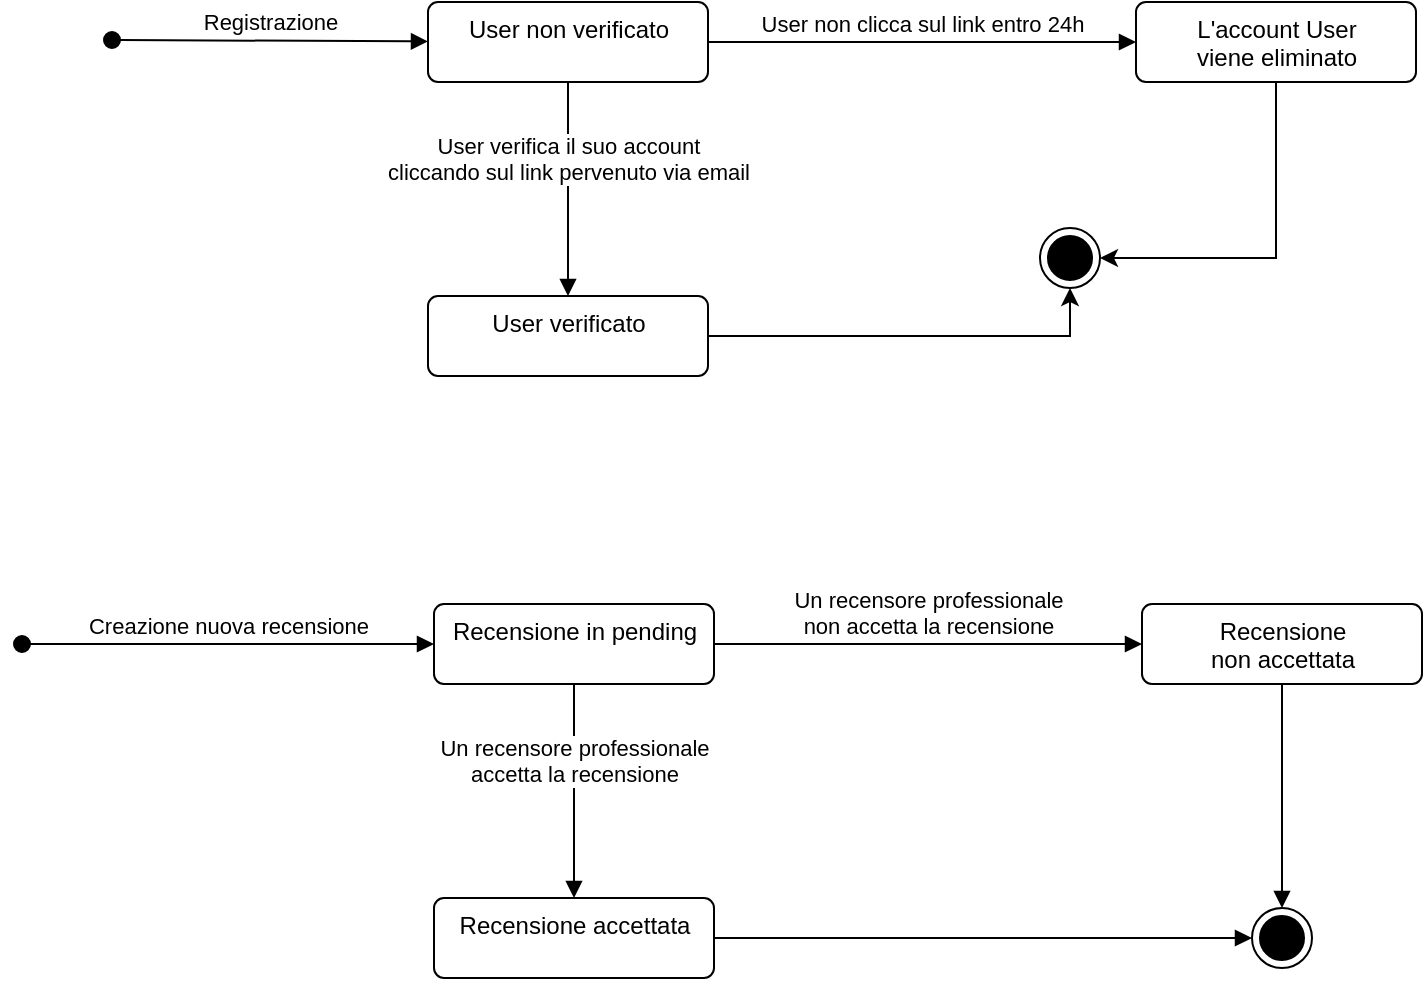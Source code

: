 <mxfile version="13.9.9" type="device"><diagram id="dQZdADn0FvpVYyPZ7qnr" name="Page-1"><mxGraphModel dx="1171" dy="813" grid="0" gridSize="10" guides="1" tooltips="1" connect="1" arrows="1" fold="1" page="0" pageScale="1" pageWidth="827" pageHeight="1169" math="0" shadow="0"><root><mxCell id="0"/><mxCell id="1" parent="0"/><mxCell id="jmtg8EXLMr4N2F-ADB7k-2" value="Registrazione" style="html=1;verticalAlign=bottom;startArrow=oval;startFill=1;endArrow=block;startSize=8;" parent="1" target="jmtg8EXLMr4N2F-ADB7k-3" edge="1"><mxGeometry width="60" relative="1" as="geometry"><mxPoint x="-74" y="329" as="sourcePoint"/><mxPoint x="-14" y="329" as="targetPoint"/></mxGeometry></mxCell><mxCell id="jmtg8EXLMr4N2F-ADB7k-3" value="User non verificato" style="html=1;align=center;verticalAlign=top;rounded=1;absoluteArcSize=1;arcSize=10;dashed=0;" parent="1" vertex="1"><mxGeometry x="84" y="310" width="140" height="40" as="geometry"/></mxCell><mxCell id="jmtg8EXLMr4N2F-ADB7k-4" value="User verifica il suo account&lt;br&gt;cliccando sul link pervenuto via email" style="html=1;verticalAlign=bottom;endArrow=block;entryX=0.5;entryY=0;entryDx=0;entryDy=0;" parent="1" source="jmtg8EXLMr4N2F-ADB7k-3" target="jmtg8EXLMr4N2F-ADB7k-5" edge="1"><mxGeometry width="80" relative="1" as="geometry"><mxPoint x="160" y="284" as="sourcePoint"/><mxPoint x="154" y="442" as="targetPoint"/></mxGeometry></mxCell><mxCell id="jmtg8EXLMr4N2F-ADB7k-9" style="edgeStyle=orthogonalEdgeStyle;rounded=0;orthogonalLoop=1;jettySize=auto;html=1;entryX=0.5;entryY=1;entryDx=0;entryDy=0;" parent="1" source="jmtg8EXLMr4N2F-ADB7k-5" target="jmtg8EXLMr4N2F-ADB7k-8" edge="1"><mxGeometry relative="1" as="geometry"/></mxCell><mxCell id="jmtg8EXLMr4N2F-ADB7k-5" value="User verificato" style="html=1;align=center;verticalAlign=top;rounded=1;absoluteArcSize=1;arcSize=10;dashed=0;" parent="1" vertex="1"><mxGeometry x="84" y="457" width="140" height="40" as="geometry"/></mxCell><mxCell id="jmtg8EXLMr4N2F-ADB7k-6" value="User non clicca sul link entro 24h" style="html=1;verticalAlign=bottom;endArrow=block;" parent="1" source="jmtg8EXLMr4N2F-ADB7k-3" target="jmtg8EXLMr4N2F-ADB7k-7" edge="1"><mxGeometry width="80" relative="1" as="geometry"><mxPoint x="164" y="360" as="sourcePoint"/><mxPoint x="422" y="330" as="targetPoint"/></mxGeometry></mxCell><mxCell id="jmtg8EXLMr4N2F-ADB7k-10" style="edgeStyle=orthogonalEdgeStyle;rounded=0;orthogonalLoop=1;jettySize=auto;html=1;" parent="1" source="jmtg8EXLMr4N2F-ADB7k-7" target="jmtg8EXLMr4N2F-ADB7k-8" edge="1"><mxGeometry relative="1" as="geometry"><Array as="points"><mxPoint x="508" y="438"/></Array></mxGeometry></mxCell><mxCell id="jmtg8EXLMr4N2F-ADB7k-7" value="L'account User &lt;br&gt;viene eliminato" style="html=1;align=center;verticalAlign=top;rounded=1;absoluteArcSize=1;arcSize=10;dashed=0;" parent="1" vertex="1"><mxGeometry x="438" y="310" width="140" height="40" as="geometry"/></mxCell><mxCell id="jmtg8EXLMr4N2F-ADB7k-8" value="" style="ellipse;html=1;shape=endState;fillColor=#000000;strokeColor=#000000;" parent="1" vertex="1"><mxGeometry x="390" y="423" width="30" height="30" as="geometry"/></mxCell><mxCell id="jmtg8EXLMr4N2F-ADB7k-11" value="Creazione nuova recensione" style="html=1;verticalAlign=bottom;startArrow=oval;startFill=1;endArrow=block;startSize=8;" parent="1" target="jmtg8EXLMr4N2F-ADB7k-12" edge="1"><mxGeometry width="60" relative="1" as="geometry"><mxPoint x="-119" y="631" as="sourcePoint"/><mxPoint x="-11" y="630" as="targetPoint"/></mxGeometry></mxCell><mxCell id="jmtg8EXLMr4N2F-ADB7k-12" value="Recensione in pending" style="html=1;align=center;verticalAlign=top;rounded=1;absoluteArcSize=1;arcSize=10;dashed=0;" parent="1" vertex="1"><mxGeometry x="87" y="611" width="140" height="40" as="geometry"/></mxCell><mxCell id="jmtg8EXLMr4N2F-ADB7k-13" value="Un recensore professionale &lt;br&gt;accetta la recensione" style="html=1;verticalAlign=bottom;endArrow=block;entryX=0.5;entryY=0;entryDx=0;entryDy=0;" parent="1" source="jmtg8EXLMr4N2F-ADB7k-12" target="jmtg8EXLMr4N2F-ADB7k-15" edge="1"><mxGeometry width="80" relative="1" as="geometry"><mxPoint x="163" y="585" as="sourcePoint"/><mxPoint x="157" y="743" as="targetPoint"/></mxGeometry></mxCell><mxCell id="jmtg8EXLMr4N2F-ADB7k-15" value="Recensione accettata" style="html=1;align=center;verticalAlign=top;rounded=1;absoluteArcSize=1;arcSize=10;dashed=0;" parent="1" vertex="1"><mxGeometry x="87" y="758" width="140" height="40" as="geometry"/></mxCell><mxCell id="jmtg8EXLMr4N2F-ADB7k-18" value="Recensione &lt;br&gt;non accettata" style="html=1;align=center;verticalAlign=top;rounded=1;absoluteArcSize=1;arcSize=10;dashed=0;" parent="1" vertex="1"><mxGeometry x="441" y="611" width="140" height="40" as="geometry"/></mxCell><mxCell id="jmtg8EXLMr4N2F-ADB7k-19" value="" style="ellipse;html=1;shape=endState;fillColor=#000000;strokeColor=#000000;" parent="1" vertex="1"><mxGeometry x="496" y="763" width="30" height="30" as="geometry"/></mxCell><mxCell id="jmtg8EXLMr4N2F-ADB7k-20" value="Un recensore professionale &lt;br&gt;non accetta la recensione" style="html=1;verticalAlign=bottom;endArrow=block;" parent="1" source="jmtg8EXLMr4N2F-ADB7k-12" target="jmtg8EXLMr4N2F-ADB7k-18" edge="1"><mxGeometry width="80" relative="1" as="geometry"><mxPoint x="167" y="661" as="sourcePoint"/><mxPoint x="167" y="768" as="targetPoint"/></mxGeometry></mxCell><mxCell id="jmtg8EXLMr4N2F-ADB7k-21" value="" style="html=1;verticalAlign=bottom;endArrow=block;" parent="1" source="jmtg8EXLMr4N2F-ADB7k-15" target="jmtg8EXLMr4N2F-ADB7k-19" edge="1"><mxGeometry width="80" relative="1" as="geometry"><mxPoint x="237" y="641" as="sourcePoint"/><mxPoint x="451" y="641" as="targetPoint"/></mxGeometry></mxCell><mxCell id="jmtg8EXLMr4N2F-ADB7k-22" value="" style="html=1;verticalAlign=bottom;endArrow=block;" parent="1" source="jmtg8EXLMr4N2F-ADB7k-18" target="jmtg8EXLMr4N2F-ADB7k-19" edge="1"><mxGeometry x="-0.036" width="80" relative="1" as="geometry"><mxPoint x="337" y="703" as="sourcePoint"/><mxPoint x="551" y="703" as="targetPoint"/><mxPoint as="offset"/></mxGeometry></mxCell></root></mxGraphModel></diagram></mxfile>
